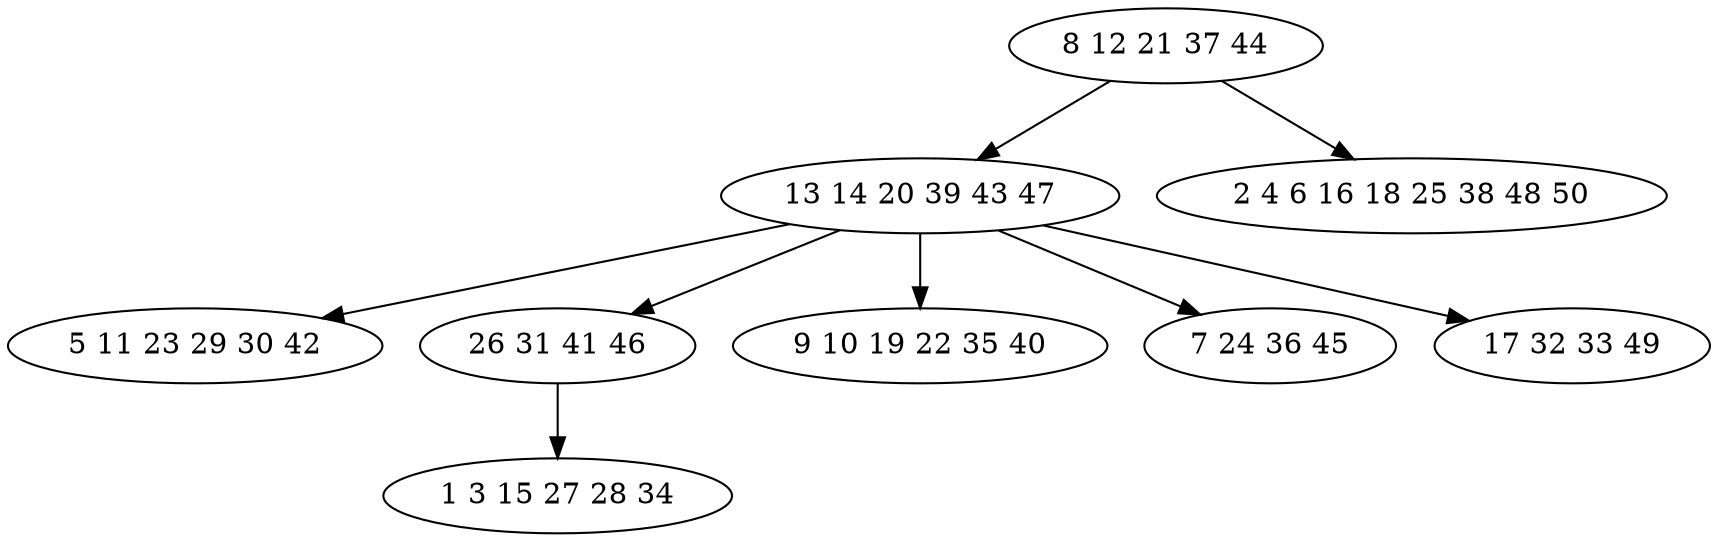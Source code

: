 digraph true_tree {
	"0" -> "1"
	"1" -> "2"
	"1" -> "3"
	"1" -> "4"
	"1" -> "5"
	"0" -> "6"
	"3" -> "7"
	"1" -> "8"
	"0" [label="8 12 21 37 44"];
	"1" [label="13 14 20 39 43 47"];
	"2" [label="5 11 23 29 30 42"];
	"3" [label="26 31 41 46"];
	"4" [label="9 10 19 22 35 40"];
	"5" [label="7 24 36 45"];
	"6" [label="2 4 6 16 18 25 38 48 50"];
	"7" [label="1 3 15 27 28 34"];
	"8" [label="17 32 33 49"];
}
